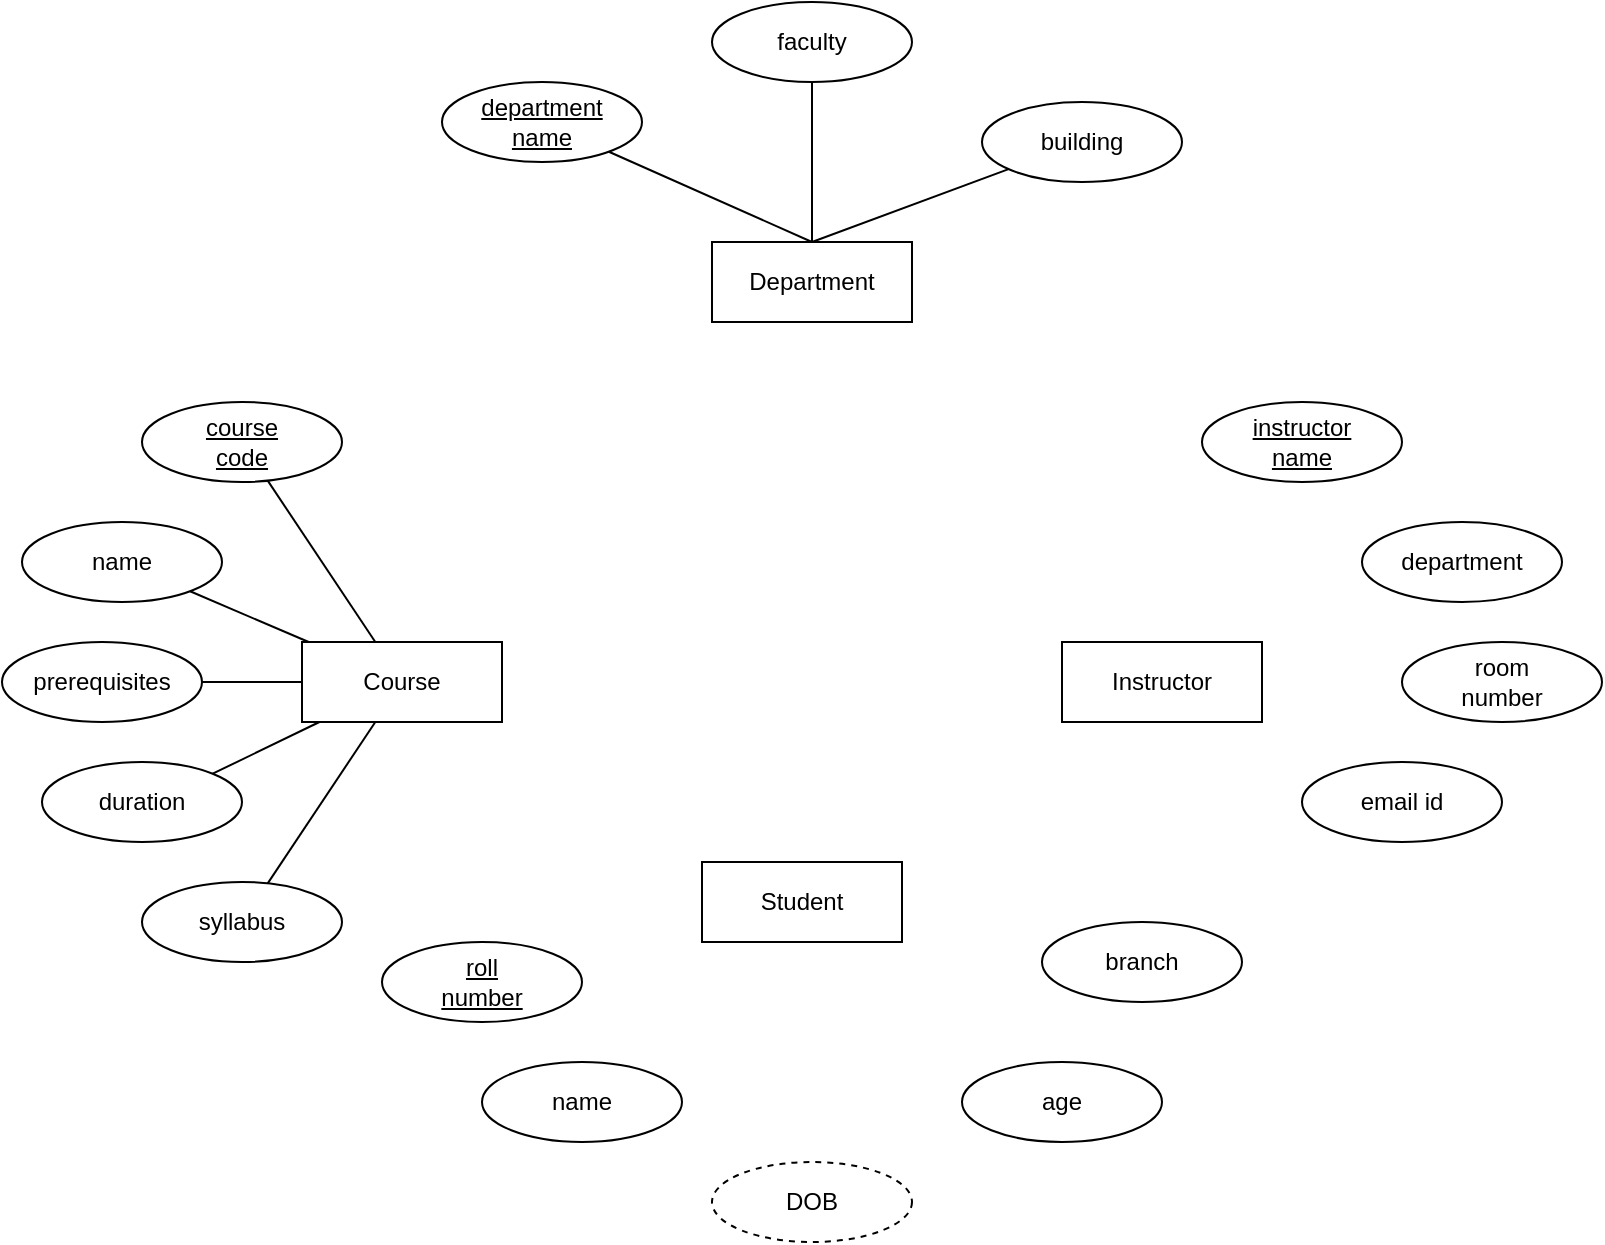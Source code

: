 <mxfile version="17.4.0" type="github"><diagram id="Upw6k1TAaBjeXFTtB8Q-" name="Page-1"><mxGraphModel dx="1021" dy="500" grid="1" gridSize="10" guides="1" tooltips="1" connect="1" arrows="1" fold="1" page="1" pageScale="1" pageWidth="850" pageHeight="1100" math="0" shadow="0"><root><mxCell id="0"/><mxCell id="1" parent="0"/><mxCell id="EqC28mAUmYguOSLMVcNg-25" value="Instructor" style="whiteSpace=wrap;html=1;align=center;" vertex="1" parent="1"><mxGeometry x="550" y="370" width="100" height="40" as="geometry"/></mxCell><mxCell id="EqC28mAUmYguOSLMVcNg-28" value="Course" style="whiteSpace=wrap;html=1;align=center;" vertex="1" parent="1"><mxGeometry x="170" y="370" width="100" height="40" as="geometry"/></mxCell><mxCell id="EqC28mAUmYguOSLMVcNg-30" value="Student" style="whiteSpace=wrap;html=1;align=center;" vertex="1" parent="1"><mxGeometry x="370" y="480" width="100" height="40" as="geometry"/></mxCell><mxCell id="EqC28mAUmYguOSLMVcNg-43" value="Department" style="whiteSpace=wrap;html=1;align=center;" vertex="1" parent="1"><mxGeometry x="375" y="170" width="100" height="40" as="geometry"/></mxCell><mxCell id="EqC28mAUmYguOSLMVcNg-44" value="building" style="ellipse;whiteSpace=wrap;html=1;align=center;" vertex="1" parent="1"><mxGeometry x="510" y="100" width="100" height="40" as="geometry"/></mxCell><mxCell id="EqC28mAUmYguOSLMVcNg-45" value="faculty" style="ellipse;whiteSpace=wrap;html=1;align=center;" vertex="1" parent="1"><mxGeometry x="375" y="50" width="100" height="40" as="geometry"/></mxCell><mxCell id="EqC28mAUmYguOSLMVcNg-46" value="duration" style="ellipse;whiteSpace=wrap;html=1;align=center;" vertex="1" parent="1"><mxGeometry x="40" y="430" width="100" height="40" as="geometry"/></mxCell><mxCell id="EqC28mAUmYguOSLMVcNg-47" value="name" style="ellipse;whiteSpace=wrap;html=1;align=center;" vertex="1" parent="1"><mxGeometry x="30" y="310" width="100" height="40" as="geometry"/></mxCell><mxCell id="EqC28mAUmYguOSLMVcNg-51" value="syllabus" style="ellipse;whiteSpace=wrap;html=1;align=center;" vertex="1" parent="1"><mxGeometry x="90" y="490" width="100" height="40" as="geometry"/></mxCell><mxCell id="EqC28mAUmYguOSLMVcNg-53" value="branch" style="ellipse;whiteSpace=wrap;html=1;align=center;" vertex="1" parent="1"><mxGeometry x="540" y="510" width="100" height="40" as="geometry"/></mxCell><mxCell id="EqC28mAUmYguOSLMVcNg-54" value="age" style="ellipse;whiteSpace=wrap;html=1;align=center;" vertex="1" parent="1"><mxGeometry x="500" y="580" width="100" height="40" as="geometry"/></mxCell><mxCell id="EqC28mAUmYguOSLMVcNg-57" value="email id" style="ellipse;whiteSpace=wrap;html=1;align=center;" vertex="1" parent="1"><mxGeometry x="670" y="430" width="100" height="40" as="geometry"/></mxCell><mxCell id="EqC28mAUmYguOSLMVcNg-58" value="department" style="ellipse;whiteSpace=wrap;html=1;align=center;" vertex="1" parent="1"><mxGeometry x="700" y="310" width="100" height="40" as="geometry"/></mxCell><mxCell id="EqC28mAUmYguOSLMVcNg-59" value="room&lt;br&gt;number" style="ellipse;whiteSpace=wrap;html=1;align=center;" vertex="1" parent="1"><mxGeometry x="720" y="370" width="100" height="40" as="geometry"/></mxCell><mxCell id="EqC28mAUmYguOSLMVcNg-60" value="department&lt;br&gt;name" style="ellipse;whiteSpace=wrap;html=1;align=center;fontStyle=4;" vertex="1" parent="1"><mxGeometry x="240" y="90" width="100" height="40" as="geometry"/></mxCell><mxCell id="EqC28mAUmYguOSLMVcNg-61" value="" style="endArrow=none;html=1;rounded=0;entryX=0.5;entryY=0;entryDx=0;entryDy=0;" edge="1" parent="1" source="EqC28mAUmYguOSLMVcNg-60" target="EqC28mAUmYguOSLMVcNg-43"><mxGeometry relative="1" as="geometry"><mxPoint x="390" y="130" as="sourcePoint"/><mxPoint x="550" y="130" as="targetPoint"/></mxGeometry></mxCell><mxCell id="EqC28mAUmYguOSLMVcNg-62" value="" style="endArrow=none;html=1;rounded=0;exitX=0.5;exitY=0;exitDx=0;exitDy=0;" edge="1" parent="1" source="EqC28mAUmYguOSLMVcNg-43" target="EqC28mAUmYguOSLMVcNg-44"><mxGeometry relative="1" as="geometry"><mxPoint x="390" y="130" as="sourcePoint"/><mxPoint x="550" y="130" as="targetPoint"/></mxGeometry></mxCell><mxCell id="EqC28mAUmYguOSLMVcNg-63" value="" style="endArrow=none;html=1;rounded=0;" edge="1" parent="1" source="EqC28mAUmYguOSLMVcNg-45" target="EqC28mAUmYguOSLMVcNg-43"><mxGeometry relative="1" as="geometry"><mxPoint x="390" y="130" as="sourcePoint"/><mxPoint x="550" y="130" as="targetPoint"/></mxGeometry></mxCell><mxCell id="EqC28mAUmYguOSLMVcNg-65" value="" style="endArrow=none;html=1;rounded=0;exitX=1;exitY=0;exitDx=0;exitDy=0;" edge="1" parent="1" source="EqC28mAUmYguOSLMVcNg-46" target="EqC28mAUmYguOSLMVcNg-28"><mxGeometry relative="1" as="geometry"><mxPoint x="170" y="460" as="sourcePoint"/><mxPoint x="550" y="410" as="targetPoint"/></mxGeometry></mxCell><mxCell id="EqC28mAUmYguOSLMVcNg-66" value="" style="endArrow=none;html=1;rounded=0;" edge="1" parent="1" source="EqC28mAUmYguOSLMVcNg-72" target="EqC28mAUmYguOSLMVcNg-28"><mxGeometry relative="1" as="geometry"><mxPoint x="110.0" y="390" as="sourcePoint"/><mxPoint x="550" y="410" as="targetPoint"/></mxGeometry></mxCell><mxCell id="EqC28mAUmYguOSLMVcNg-67" value="" style="endArrow=none;html=1;rounded=0;" edge="1" parent="1" source="EqC28mAUmYguOSLMVcNg-47" target="EqC28mAUmYguOSLMVcNg-28"><mxGeometry relative="1" as="geometry"><mxPoint x="390" y="410" as="sourcePoint"/><mxPoint x="550" y="410" as="targetPoint"/></mxGeometry></mxCell><mxCell id="EqC28mAUmYguOSLMVcNg-68" value="" style="endArrow=none;html=1;rounded=0;" edge="1" parent="1" source="EqC28mAUmYguOSLMVcNg-71" target="EqC28mAUmYguOSLMVcNg-28"><mxGeometry relative="1" as="geometry"><mxPoint x="160" y="300" as="sourcePoint"/><mxPoint x="550" y="410" as="targetPoint"/></mxGeometry></mxCell><mxCell id="EqC28mAUmYguOSLMVcNg-69" value="" style="endArrow=none;html=1;rounded=0;" edge="1" parent="1" source="EqC28mAUmYguOSLMVcNg-51" target="EqC28mAUmYguOSLMVcNg-28"><mxGeometry relative="1" as="geometry"><mxPoint x="390" y="410" as="sourcePoint"/><mxPoint x="550" y="410" as="targetPoint"/></mxGeometry></mxCell><mxCell id="EqC28mAUmYguOSLMVcNg-70" value="instructor&lt;br&gt;name" style="ellipse;whiteSpace=wrap;html=1;align=center;fontStyle=4;" vertex="1" parent="1"><mxGeometry x="620" y="250" width="100" height="40" as="geometry"/></mxCell><mxCell id="EqC28mAUmYguOSLMVcNg-71" value="course&lt;br&gt;code" style="ellipse;whiteSpace=wrap;html=1;align=center;fontStyle=4;" vertex="1" parent="1"><mxGeometry x="90" y="250" width="100" height="40" as="geometry"/></mxCell><mxCell id="EqC28mAUmYguOSLMVcNg-72" value="prerequisites" style="ellipse;whiteSpace=wrap;html=1;align=center;" vertex="1" parent="1"><mxGeometry x="20" y="370" width="100" height="40" as="geometry"/></mxCell><mxCell id="EqC28mAUmYguOSLMVcNg-73" value="roll&lt;br&gt;number" style="ellipse;whiteSpace=wrap;html=1;align=center;fontStyle=4;" vertex="1" parent="1"><mxGeometry x="210" y="520" width="100" height="40" as="geometry"/></mxCell><mxCell id="EqC28mAUmYguOSLMVcNg-75" value="name" style="ellipse;whiteSpace=wrap;html=1;align=center;" vertex="1" parent="1"><mxGeometry x="260" y="580" width="100" height="40" as="geometry"/></mxCell><mxCell id="EqC28mAUmYguOSLMVcNg-77" value="DOB" style="ellipse;whiteSpace=wrap;html=1;align=center;dashed=1;" vertex="1" parent="1"><mxGeometry x="375" y="630" width="100" height="40" as="geometry"/></mxCell></root></mxGraphModel></diagram></mxfile>